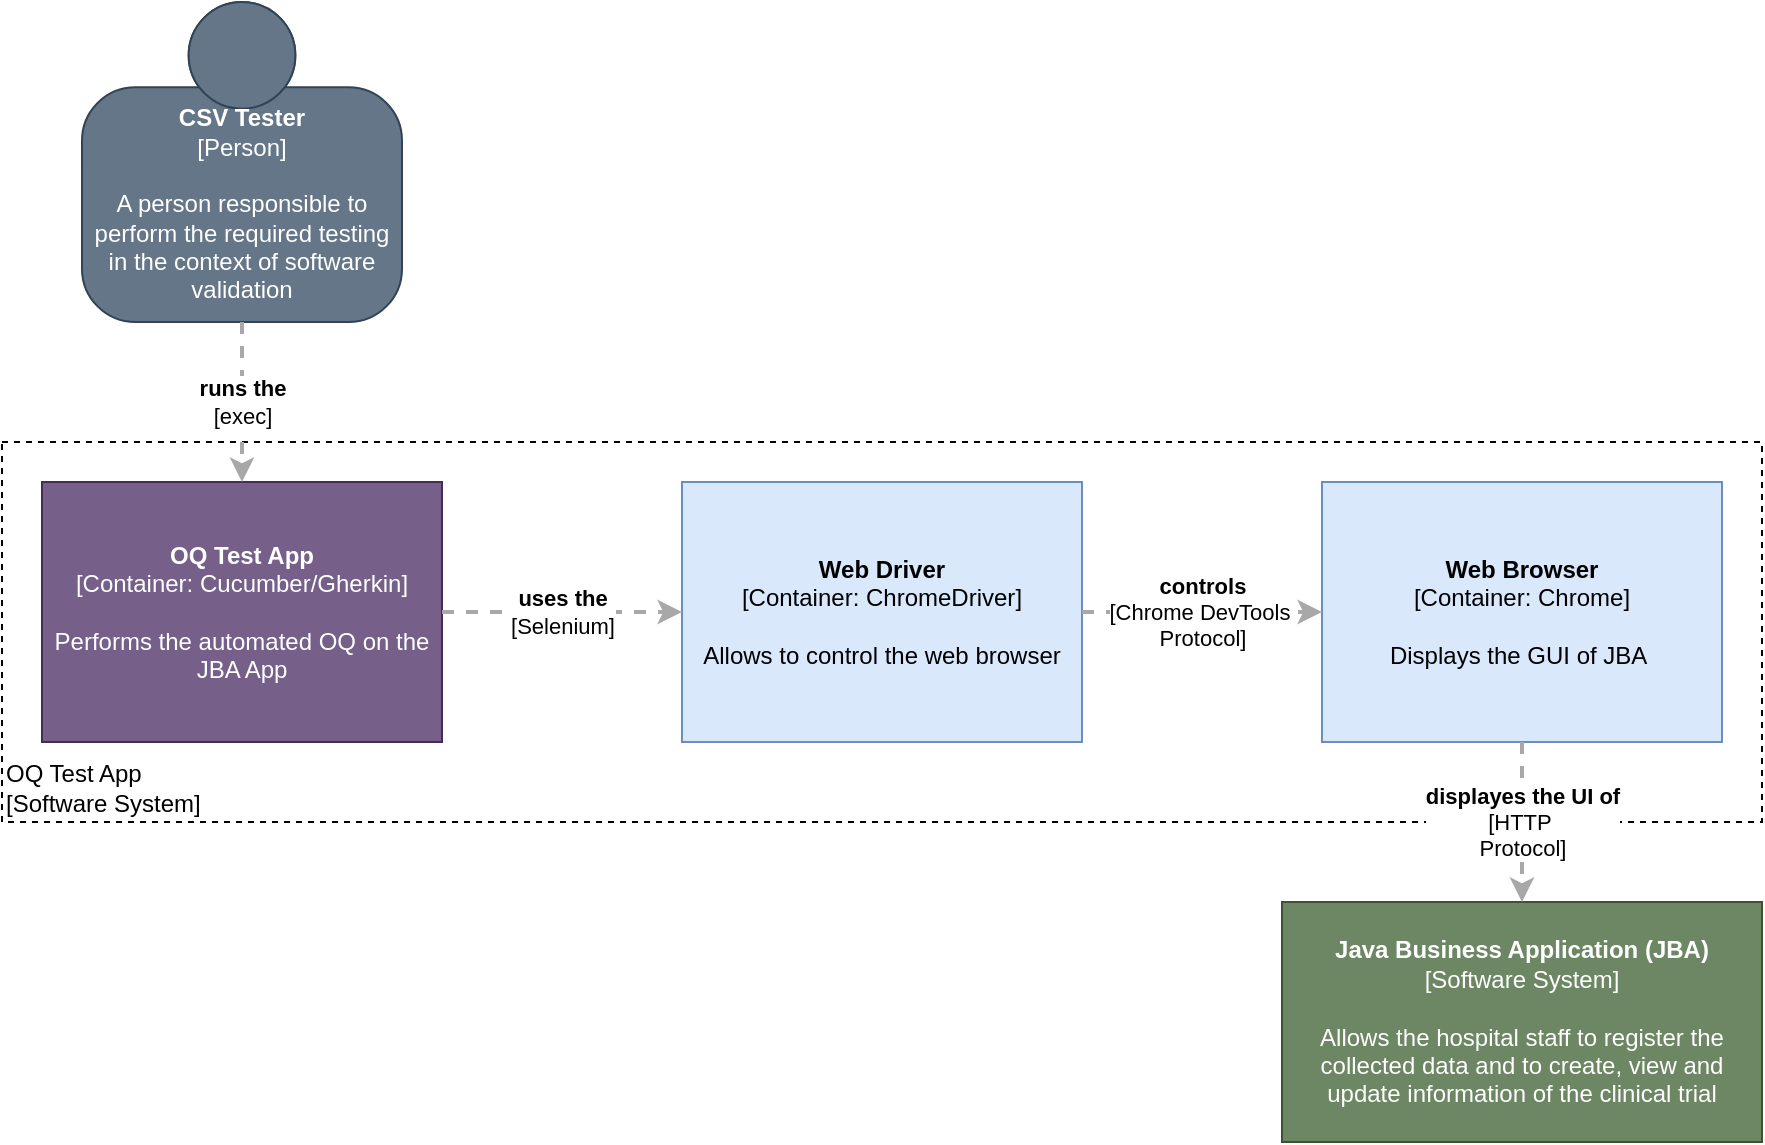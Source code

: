 <mxfile version="13.3.1" type="device"><diagram id="BcZ7Og5TSD5l_G28ebSw" name="Page-1"><mxGraphModel dx="1851" dy="592" grid="1" gridSize="10" guides="1" tooltips="1" connect="1" arrows="1" fold="1" page="1" pageScale="1" pageWidth="827" pageHeight="1169" math="0" shadow="0"><root><mxCell id="0"/><mxCell id="1" parent="0"/><mxCell id="ag9cnwqyw09Xo6qdCirI-4" value="&lt;div style=&quot;text-align: left&quot;&gt;OQ Test App&lt;/div&gt;&lt;div style=&quot;text-align: left&quot;&gt;[Software System]&lt;/div&gt;" style="rounded=0;whiteSpace=wrap;html=1;labelBackgroundColor=none;fillColor=none;fontColor=#000000;align=left;arcSize=5;strokeColor=#000000;verticalAlign=bottom;points=[[0.25,0,0],[0.5,0,0],[0.75,0,0],[1,0.25,0],[1,0.5,0],[1,0.75,0],[0.75,1,0],[0.5,1,0],[0.25,1,0],[0,0.75,0],[0,0.5,0],[0,0.25,0]];dashed=1;strokeWidth=1;perimeterSpacing=0;" parent="1" vertex="1"><mxGeometry x="-440" y="320" width="880" height="190" as="geometry"/></mxCell><mxCell id="ag9cnwqyw09Xo6qdCirI-5" value="&lt;b&gt;CSV Tester&lt;/b&gt;&lt;div&gt;[Person]&lt;/div&gt;&lt;br&gt;&lt;div&gt;A person responsible to perform&amp;nbsp;&lt;span&gt;the required testing in the context&amp;nbsp;&lt;/span&gt;&lt;span&gt;of software validation&lt;/span&gt;&lt;/div&gt;" style="html=1;dashed=0;whitespace=wrap;fillColor=#647687;strokeColor=#314354;shape=mxgraph.c4.person;align=center;points=[[0.5,0,0],[1,0.5,0],[1,0.75,0],[0.75,1,0],[0.5,1,0],[0.25,1,0],[0,0.75,0],[0,0.5,0]];whiteSpace=wrap;fontColor=#ffffff;" parent="1" vertex="1"><mxGeometry x="-400" y="100" width="160" height="160" as="geometry"/></mxCell><mxCell id="ag9cnwqyw09Xo6qdCirI-7" value="&lt;span&gt;&lt;b&gt;OQ Test App&lt;/b&gt;&lt;/span&gt;&lt;br&gt;&lt;div&gt;[Container:&amp;nbsp;&lt;span&gt;Cucumber/Gherkin&lt;/span&gt;&lt;span&gt;]&lt;/span&gt;&lt;/div&gt;&lt;br&gt;&lt;div&gt;Performs the automated OQ on the JBA App&lt;/div&gt;" style="rounded=0;whiteSpace=wrap;html=1;labelBackgroundColor=none;fillColor=#76608a;fontColor=#ffffff;align=center;arcSize=10;strokeColor=#432D57;points=[[0.25,0,0],[0.5,0,0],[0.75,0,0],[1,0.25,0],[1,0.5,0],[1,0.75,0],[0.75,1,0],[0.5,1,0],[0.25,1,0],[0,0.75,0],[0,0.5,0],[0,0.25,0]];" parent="1" vertex="1"><mxGeometry x="-420" y="340" width="200" height="130" as="geometry"/></mxCell><mxCell id="ag9cnwqyw09Xo6qdCirI-9" value="&lt;span&gt;&lt;b&gt;Web Driver&lt;/b&gt;&lt;/span&gt;&lt;br&gt;&lt;div&gt;[Container:&amp;nbsp;&lt;span&gt;ChromeDriver&lt;/span&gt;&lt;span&gt;]&lt;/span&gt;&lt;/div&gt;&lt;br&gt;&lt;div&gt;Allows to control the web browser&lt;/div&gt;" style="rounded=0;whiteSpace=wrap;html=1;labelBackgroundColor=none;fillColor=#dae8fc;align=center;arcSize=10;strokeColor=#6c8ebf;points=[[0.25,0,0],[0.5,0,0],[0.75,0,0],[1,0.25,0],[1,0.5,0],[1,0.75,0],[0.75,1,0],[0.5,1,0],[0.25,1,0],[0,0.75,0],[0,0.5,0],[0,0.25,0]];" parent="1" vertex="1"><mxGeometry x="-100" y="340" width="200" height="130" as="geometry"/></mxCell><mxCell id="ag9cnwqyw09Xo6qdCirI-10" value="&lt;span&gt;&lt;b&gt;Web Browser&lt;/b&gt;&lt;/span&gt;&lt;br&gt;&lt;div&gt;[Container:&amp;nbsp;&lt;span&gt;Chrome&lt;/span&gt;&lt;span&gt;]&lt;/span&gt;&lt;/div&gt;&lt;br&gt;&lt;div&gt;Displays the GUI of JBA&amp;nbsp;&lt;/div&gt;" style="rounded=0;whiteSpace=wrap;html=1;labelBackgroundColor=none;fillColor=#dae8fc;fontColor=#000000;align=center;arcSize=10;strokeColor=#6c8ebf;points=[[0.25,0,0],[0.5,0,0],[0.75,0,0],[1,0.25,0],[1,0.5,0],[1,0.75,0],[0.75,1,0],[0.5,1,0],[0.25,1,0],[0,0.75,0],[0,0.5,0],[0,0.25,0]];" parent="1" vertex="1"><mxGeometry x="220" y="340" width="200" height="130" as="geometry"/></mxCell><mxCell id="ag9cnwqyw09Xo6qdCirI-11" value="&lt;div style=&quot;text-align: left&quot;&gt;&lt;div style=&quot;text-align: center&quot;&gt;&lt;b&gt;uses the&lt;/b&gt;&lt;/div&gt;&lt;div style=&quot;text-align: center&quot;&gt;[Selenium]&lt;/div&gt;&lt;/div&gt;" style="edgeStyle=none;rounded=0;html=1;jettySize=auto;orthogonalLoop=1;strokeColor=#A8A8A8;strokeWidth=2;fontColor=#000000;jumpStyle=none;dashed=1;exitX=1;exitY=0.5;exitDx=0;exitDy=0;exitPerimeter=0;entryX=0;entryY=0.5;entryDx=0;entryDy=0;entryPerimeter=0;" parent="1" source="ag9cnwqyw09Xo6qdCirI-7" target="ag9cnwqyw09Xo6qdCirI-9" edge="1"><mxGeometry width="200" relative="1" as="geometry"><mxPoint x="-50" y="380" as="sourcePoint"/><mxPoint x="150" y="380" as="targetPoint"/></mxGeometry></mxCell><mxCell id="ag9cnwqyw09Xo6qdCirI-12" value="&lt;div style=&quot;text-align: left&quot;&gt;&lt;div style=&quot;text-align: center&quot;&gt;&lt;b&gt;runs the&lt;/b&gt;&lt;/div&gt;&lt;div style=&quot;text-align: center&quot;&gt;[exec]&lt;/div&gt;&lt;/div&gt;" style="edgeStyle=none;rounded=0;html=1;entryX=0.5;entryY=0;jettySize=auto;orthogonalLoop=1;strokeColor=#A8A8A8;strokeWidth=2;fontColor=#000000;jumpStyle=none;dashed=1;exitX=0.5;exitY=1;exitDx=0;exitDy=0;exitPerimeter=0;entryDx=0;entryDy=0;entryPerimeter=0;" parent="1" source="ag9cnwqyw09Xo6qdCirI-5" target="ag9cnwqyw09Xo6qdCirI-7" edge="1"><mxGeometry width="200" relative="1" as="geometry"><mxPoint x="-50" y="380" as="sourcePoint"/><mxPoint x="150" y="380" as="targetPoint"/></mxGeometry></mxCell><mxCell id="ag9cnwqyw09Xo6qdCirI-13" value="&lt;div style=&quot;text-align: left&quot;&gt;&lt;div style=&quot;text-align: center&quot;&gt;&lt;b&gt;controls&lt;/b&gt;&lt;/div&gt;&lt;div style=&quot;text-align: center&quot;&gt;[Chrome DevTools&amp;nbsp;&lt;/div&gt;&lt;div style=&quot;text-align: center&quot;&gt;Protocol]&lt;/div&gt;&lt;/div&gt;" style="edgeStyle=none;rounded=0;html=1;entryX=0;entryY=0.5;jettySize=auto;orthogonalLoop=1;strokeColor=#A8A8A8;strokeWidth=2;fontColor=#000000;jumpStyle=none;dashed=1;exitX=1;exitY=0.5;exitDx=0;exitDy=0;exitPerimeter=0;entryDx=0;entryDy=0;entryPerimeter=0;" parent="1" source="ag9cnwqyw09Xo6qdCirI-9" target="ag9cnwqyw09Xo6qdCirI-10" edge="1"><mxGeometry width="200" relative="1" as="geometry"><mxPoint x="-50" y="380" as="sourcePoint"/><mxPoint x="150" y="380" as="targetPoint"/></mxGeometry></mxCell><mxCell id="ag9cnwqyw09Xo6qdCirI-15" value="&lt;b&gt;Java Business Application (JBA)&lt;/b&gt;&lt;div&gt;[Software System]&lt;/div&gt;&lt;br&gt;&lt;div&gt;Allows the hospital staff to register the collected data and to create, view and update information of the clinical trial&lt;/div&gt;" style="rounded=0;whiteSpace=wrap;html=1;labelBackgroundColor=none;fillColor=#6d8764;fontColor=#ffffff;align=center;arcSize=10;strokeColor=#3A5431;points=[[0.25,0,0],[0.5,0,0],[0.75,0,0],[1,0.25,0],[1,0.5,0],[1,0.75,0],[0.75,1,0],[0.5,1,0],[0.25,1,0],[0,0.75,0],[0,0.5,0],[0,0.25,0]];" parent="1" vertex="1"><mxGeometry x="200" y="550" width="240" height="120" as="geometry"/></mxCell><mxCell id="ag9cnwqyw09Xo6qdCirI-16" value="&lt;div style=&quot;text-align: left&quot;&gt;&lt;div style=&quot;text-align: center&quot;&gt;&lt;b&gt;displayes the UI of&lt;/b&gt;&lt;/div&gt;&lt;div style=&quot;text-align: center&quot;&gt;&lt;div&gt;[HTTP&amp;nbsp;&lt;/div&gt;&lt;div&gt;Protocol]&lt;/div&gt;&lt;/div&gt;&lt;/div&gt;" style="edgeStyle=none;rounded=0;html=1;jettySize=auto;orthogonalLoop=1;strokeColor=#A8A8A8;strokeWidth=2;fontColor=#000000;jumpStyle=none;dashed=1;exitX=0.5;exitY=1;exitDx=0;exitDy=0;exitPerimeter=0;" parent="1" source="ag9cnwqyw09Xo6qdCirI-10" target="ag9cnwqyw09Xo6qdCirI-15" edge="1"><mxGeometry width="200" relative="1" as="geometry"><mxPoint x="-230" y="730" as="sourcePoint"/><mxPoint x="-30" y="730" as="targetPoint"/></mxGeometry></mxCell></root></mxGraphModel></diagram></mxfile>